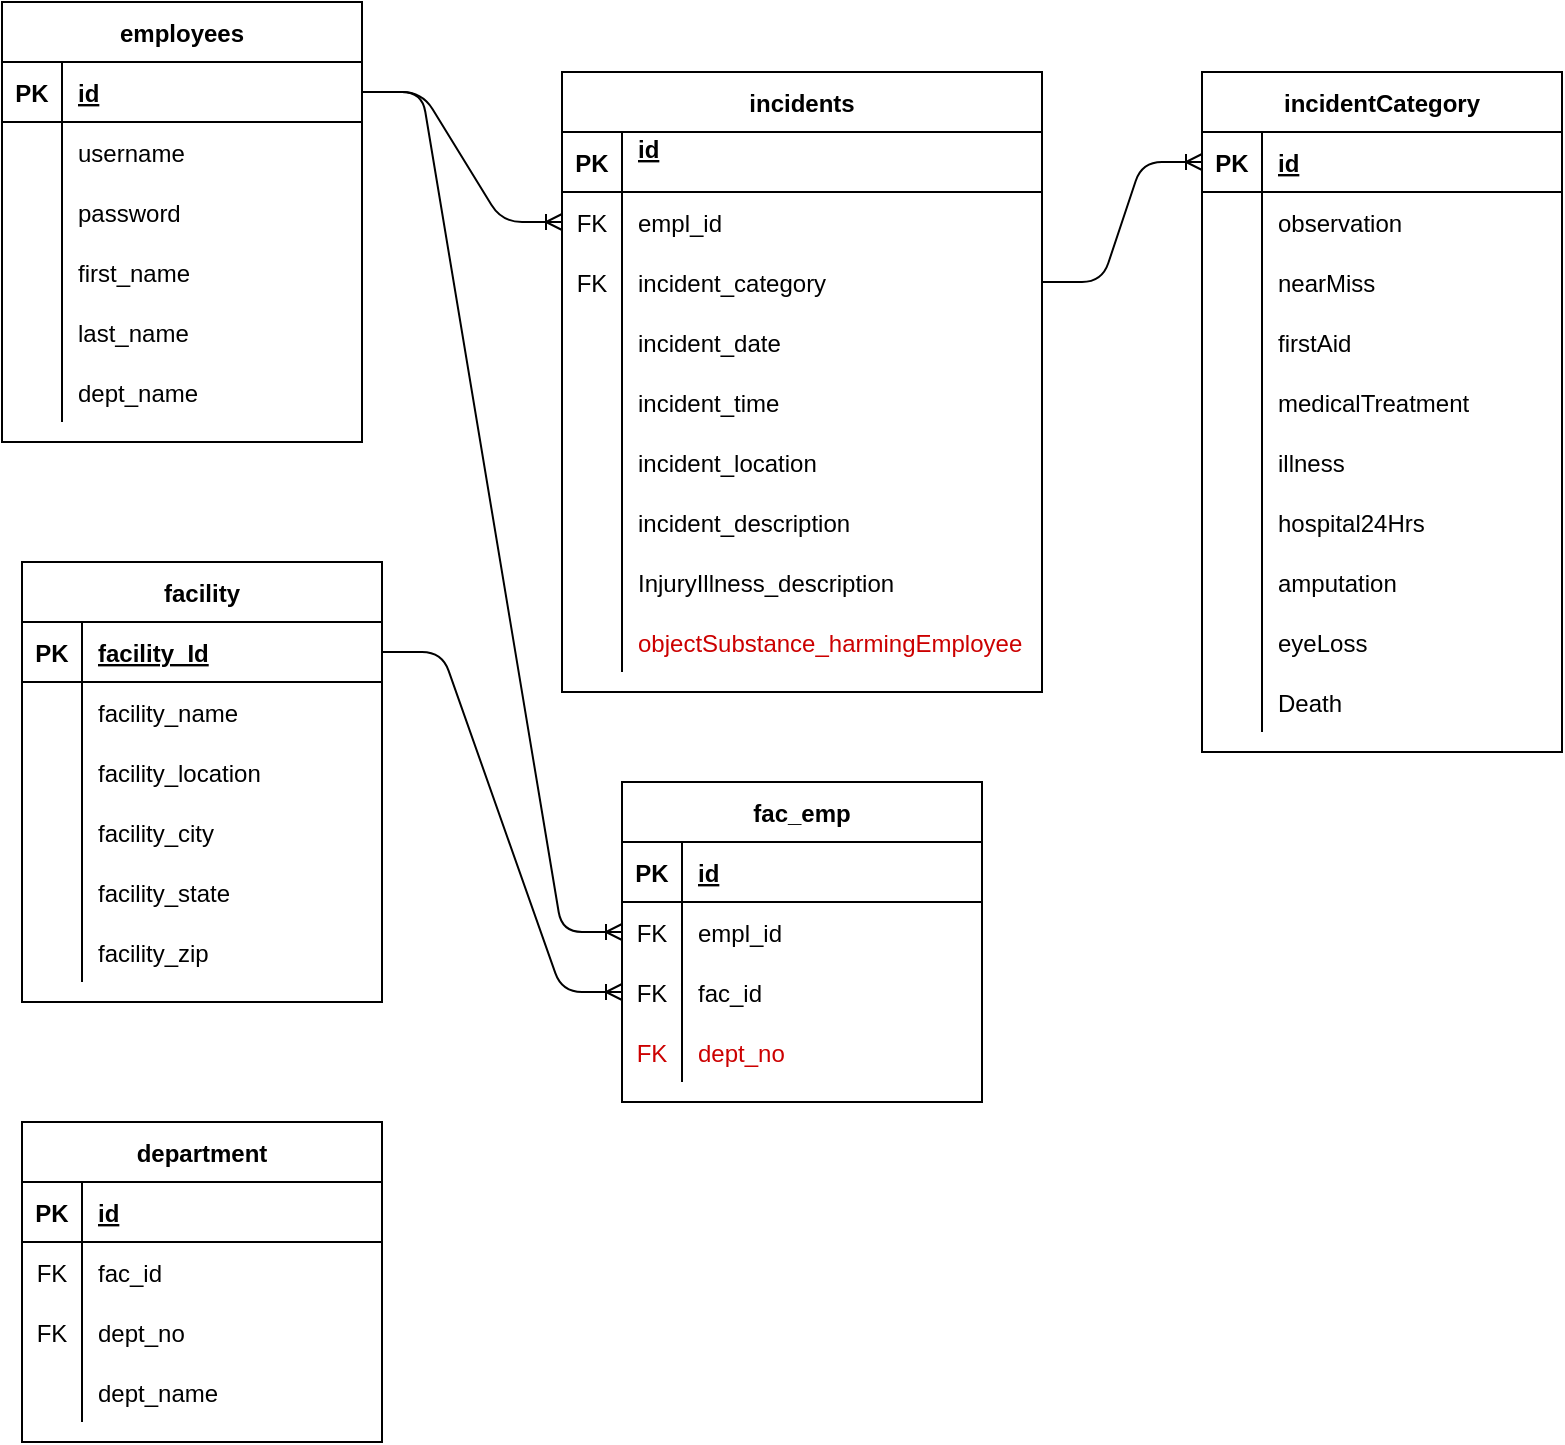 <mxfile version="14.4.3" type="device"><diagram id="bjNipx2dxuCQF6a5RPbQ" name="Page-1"><mxGraphModel dx="1422" dy="822" grid="1" gridSize="10" guides="1" tooltips="1" connect="1" arrows="1" fold="1" page="1" pageScale="1" pageWidth="850" pageHeight="1100" math="0" shadow="0"><root><mxCell id="0"/><mxCell id="1" parent="0"/><mxCell id="69QA5Db__og1rGvX31F--1" value="employees" style="shape=table;startSize=30;container=1;collapsible=1;childLayout=tableLayout;fixedRows=1;rowLines=0;fontStyle=1;align=center;resizeLast=1;" parent="1" vertex="1"><mxGeometry width="180" height="220" as="geometry"/></mxCell><mxCell id="69QA5Db__og1rGvX31F--2" value="" style="shape=partialRectangle;collapsible=0;dropTarget=0;pointerEvents=0;fillColor=none;top=0;left=0;bottom=1;right=0;points=[[0,0.5],[1,0.5]];portConstraint=eastwest;" parent="69QA5Db__og1rGvX31F--1" vertex="1"><mxGeometry y="30" width="180" height="30" as="geometry"/></mxCell><mxCell id="69QA5Db__og1rGvX31F--3" value="PK" style="shape=partialRectangle;connectable=0;fillColor=none;top=0;left=0;bottom=0;right=0;fontStyle=1;overflow=hidden;" parent="69QA5Db__og1rGvX31F--2" vertex="1"><mxGeometry width="30" height="30" as="geometry"/></mxCell><mxCell id="69QA5Db__og1rGvX31F--4" value="id" style="shape=partialRectangle;connectable=0;fillColor=none;top=0;left=0;bottom=0;right=0;align=left;spacingLeft=6;fontStyle=5;overflow=hidden;" parent="69QA5Db__og1rGvX31F--2" vertex="1"><mxGeometry x="30" width="150" height="30" as="geometry"/></mxCell><mxCell id="69QA5Db__og1rGvX31F--83" value="" style="shape=partialRectangle;collapsible=0;dropTarget=0;pointerEvents=0;fillColor=none;top=0;left=0;bottom=0;right=0;points=[[0,0.5],[1,0.5]];portConstraint=eastwest;fontColor=#CC0000;" parent="69QA5Db__og1rGvX31F--1" vertex="1"><mxGeometry y="60" width="180" height="30" as="geometry"/></mxCell><mxCell id="69QA5Db__og1rGvX31F--84" value="" style="shape=partialRectangle;connectable=0;fillColor=none;top=0;left=0;bottom=0;right=0;editable=1;overflow=hidden;" parent="69QA5Db__og1rGvX31F--83" vertex="1"><mxGeometry width="30" height="30" as="geometry"/></mxCell><mxCell id="69QA5Db__og1rGvX31F--85" value="username" style="shape=partialRectangle;connectable=0;fillColor=none;top=0;left=0;bottom=0;right=0;align=left;spacingLeft=6;overflow=hidden;" parent="69QA5Db__og1rGvX31F--83" vertex="1"><mxGeometry x="30" width="150" height="30" as="geometry"/></mxCell><mxCell id="69QA5Db__og1rGvX31F--86" value="" style="shape=partialRectangle;collapsible=0;dropTarget=0;pointerEvents=0;fillColor=none;top=0;left=0;bottom=0;right=0;points=[[0,0.5],[1,0.5]];portConstraint=eastwest;fontColor=#CC0000;" parent="69QA5Db__og1rGvX31F--1" vertex="1"><mxGeometry y="90" width="180" height="30" as="geometry"/></mxCell><mxCell id="69QA5Db__og1rGvX31F--87" value="" style="shape=partialRectangle;connectable=0;fillColor=none;top=0;left=0;bottom=0;right=0;editable=1;overflow=hidden;" parent="69QA5Db__og1rGvX31F--86" vertex="1"><mxGeometry width="30" height="30" as="geometry"/></mxCell><mxCell id="69QA5Db__og1rGvX31F--88" value="password" style="shape=partialRectangle;connectable=0;fillColor=none;top=0;left=0;bottom=0;right=0;align=left;spacingLeft=6;overflow=hidden;" parent="69QA5Db__og1rGvX31F--86" vertex="1"><mxGeometry x="30" width="150" height="30" as="geometry"/></mxCell><mxCell id="69QA5Db__og1rGvX31F--5" value="" style="shape=partialRectangle;collapsible=0;dropTarget=0;pointerEvents=0;fillColor=none;top=0;left=0;bottom=0;right=0;points=[[0,0.5],[1,0.5]];portConstraint=eastwest;" parent="69QA5Db__og1rGvX31F--1" vertex="1"><mxGeometry y="120" width="180" height="30" as="geometry"/></mxCell><mxCell id="69QA5Db__og1rGvX31F--6" value="" style="shape=partialRectangle;connectable=0;fillColor=none;top=0;left=0;bottom=0;right=0;editable=1;overflow=hidden;" parent="69QA5Db__og1rGvX31F--5" vertex="1"><mxGeometry width="30" height="30" as="geometry"/></mxCell><mxCell id="69QA5Db__og1rGvX31F--7" value="first_name" style="shape=partialRectangle;connectable=0;fillColor=none;top=0;left=0;bottom=0;right=0;align=left;spacingLeft=6;overflow=hidden;" parent="69QA5Db__og1rGvX31F--5" vertex="1"><mxGeometry x="30" width="150" height="30" as="geometry"/></mxCell><mxCell id="69QA5Db__og1rGvX31F--8" value="" style="shape=partialRectangle;collapsible=0;dropTarget=0;pointerEvents=0;fillColor=none;top=0;left=0;bottom=0;right=0;points=[[0,0.5],[1,0.5]];portConstraint=eastwest;" parent="69QA5Db__og1rGvX31F--1" vertex="1"><mxGeometry y="150" width="180" height="30" as="geometry"/></mxCell><mxCell id="69QA5Db__og1rGvX31F--9" value="" style="shape=partialRectangle;connectable=0;fillColor=none;top=0;left=0;bottom=0;right=0;editable=1;overflow=hidden;" parent="69QA5Db__og1rGvX31F--8" vertex="1"><mxGeometry width="30" height="30" as="geometry"/></mxCell><mxCell id="69QA5Db__og1rGvX31F--10" value="last_name" style="shape=partialRectangle;connectable=0;fillColor=none;top=0;left=0;bottom=0;right=0;align=left;spacingLeft=6;overflow=hidden;" parent="69QA5Db__og1rGvX31F--8" vertex="1"><mxGeometry x="30" width="150" height="30" as="geometry"/></mxCell><mxCell id="69QA5Db__og1rGvX31F--111" value="" style="shape=partialRectangle;collapsible=0;dropTarget=0;pointerEvents=0;fillColor=none;top=0;left=0;bottom=0;right=0;points=[[0,0.5],[1,0.5]];portConstraint=eastwest;" parent="69QA5Db__og1rGvX31F--1" vertex="1"><mxGeometry y="180" width="180" height="30" as="geometry"/></mxCell><mxCell id="69QA5Db__og1rGvX31F--112" value="" style="shape=partialRectangle;connectable=0;fillColor=none;top=0;left=0;bottom=0;right=0;editable=1;overflow=hidden;" parent="69QA5Db__og1rGvX31F--111" vertex="1"><mxGeometry width="30" height="30" as="geometry"/></mxCell><mxCell id="69QA5Db__og1rGvX31F--113" value="dept_name" style="shape=partialRectangle;connectable=0;fillColor=none;top=0;left=0;bottom=0;right=0;align=left;spacingLeft=6;overflow=hidden;" parent="69QA5Db__og1rGvX31F--111" vertex="1"><mxGeometry x="30" width="150" height="30" as="geometry"/></mxCell><mxCell id="69QA5Db__og1rGvX31F--14" value="incidents" style="shape=table;startSize=30;container=1;collapsible=1;childLayout=tableLayout;fixedRows=1;rowLines=0;fontStyle=1;align=center;resizeLast=1;" parent="1" vertex="1"><mxGeometry x="280" y="35" width="240" height="310" as="geometry"/></mxCell><mxCell id="69QA5Db__og1rGvX31F--15" value="" style="shape=partialRectangle;collapsible=0;dropTarget=0;pointerEvents=0;fillColor=none;top=0;left=0;bottom=1;right=0;points=[[0,0.5],[1,0.5]];portConstraint=eastwest;" parent="69QA5Db__og1rGvX31F--14" vertex="1"><mxGeometry y="30" width="240" height="30" as="geometry"/></mxCell><mxCell id="69QA5Db__og1rGvX31F--16" value="PK" style="shape=partialRectangle;connectable=0;fillColor=none;top=0;left=0;bottom=0;right=0;fontStyle=1;overflow=hidden;" parent="69QA5Db__og1rGvX31F--15" vertex="1"><mxGeometry width="30" height="30" as="geometry"/></mxCell><mxCell id="69QA5Db__og1rGvX31F--17" value="id&#10;" style="shape=partialRectangle;connectable=0;fillColor=none;top=0;left=0;bottom=0;right=0;align=left;spacingLeft=6;fontStyle=5;overflow=hidden;" parent="69QA5Db__og1rGvX31F--15" vertex="1"><mxGeometry x="30" width="210" height="30" as="geometry"/></mxCell><mxCell id="69QA5Db__og1rGvX31F--98" value="" style="shape=partialRectangle;collapsible=0;dropTarget=0;pointerEvents=0;fillColor=none;top=0;left=0;bottom=0;right=0;points=[[0,0.5],[1,0.5]];portConstraint=eastwest;fontColor=#CC0000;" parent="69QA5Db__og1rGvX31F--14" vertex="1"><mxGeometry y="60" width="240" height="30" as="geometry"/></mxCell><mxCell id="69QA5Db__og1rGvX31F--99" value="FK" style="shape=partialRectangle;connectable=0;fillColor=none;top=0;left=0;bottom=0;right=0;editable=1;overflow=hidden;" parent="69QA5Db__og1rGvX31F--98" vertex="1"><mxGeometry width="30" height="30" as="geometry"/></mxCell><mxCell id="69QA5Db__og1rGvX31F--100" value="empl_id" style="shape=partialRectangle;connectable=0;fillColor=none;top=0;left=0;bottom=0;right=0;align=left;spacingLeft=6;overflow=hidden;" parent="69QA5Db__og1rGvX31F--98" vertex="1"><mxGeometry x="30" width="210" height="30" as="geometry"/></mxCell><mxCell id="69QA5Db__og1rGvX31F--43" value="" style="shape=partialRectangle;collapsible=0;dropTarget=0;pointerEvents=0;fillColor=none;top=0;left=0;bottom=0;right=0;points=[[0,0.5],[1,0.5]];portConstraint=eastwest;" parent="69QA5Db__og1rGvX31F--14" vertex="1"><mxGeometry y="90" width="240" height="30" as="geometry"/></mxCell><mxCell id="69QA5Db__og1rGvX31F--44" value="FK" style="shape=partialRectangle;connectable=0;fillColor=none;top=0;left=0;bottom=0;right=0;editable=1;overflow=hidden;" parent="69QA5Db__og1rGvX31F--43" vertex="1"><mxGeometry width="30" height="30" as="geometry"/></mxCell><mxCell id="69QA5Db__og1rGvX31F--45" value="incident_category" style="shape=partialRectangle;connectable=0;fillColor=none;top=0;left=0;bottom=0;right=0;align=left;spacingLeft=6;overflow=hidden;" parent="69QA5Db__og1rGvX31F--43" vertex="1"><mxGeometry x="30" width="210" height="30" as="geometry"/></mxCell><mxCell id="69QA5Db__og1rGvX31F--18" value="" style="shape=partialRectangle;collapsible=0;dropTarget=0;pointerEvents=0;fillColor=none;top=0;left=0;bottom=0;right=0;points=[[0,0.5],[1,0.5]];portConstraint=eastwest;" parent="69QA5Db__og1rGvX31F--14" vertex="1"><mxGeometry y="120" width="240" height="30" as="geometry"/></mxCell><mxCell id="69QA5Db__og1rGvX31F--19" value="" style="shape=partialRectangle;connectable=0;fillColor=none;top=0;left=0;bottom=0;right=0;editable=1;overflow=hidden;" parent="69QA5Db__og1rGvX31F--18" vertex="1"><mxGeometry width="30" height="30" as="geometry"/></mxCell><mxCell id="69QA5Db__og1rGvX31F--20" value="incident_date" style="shape=partialRectangle;connectable=0;fillColor=none;top=0;left=0;bottom=0;right=0;align=left;spacingLeft=6;overflow=hidden;" parent="69QA5Db__og1rGvX31F--18" vertex="1"><mxGeometry x="30" width="210" height="30" as="geometry"/></mxCell><mxCell id="69QA5Db__og1rGvX31F--21" value="" style="shape=partialRectangle;collapsible=0;dropTarget=0;pointerEvents=0;fillColor=none;top=0;left=0;bottom=0;right=0;points=[[0,0.5],[1,0.5]];portConstraint=eastwest;" parent="69QA5Db__og1rGvX31F--14" vertex="1"><mxGeometry y="150" width="240" height="30" as="geometry"/></mxCell><mxCell id="69QA5Db__og1rGvX31F--22" value="" style="shape=partialRectangle;connectable=0;fillColor=none;top=0;left=0;bottom=0;right=0;editable=1;overflow=hidden;" parent="69QA5Db__og1rGvX31F--21" vertex="1"><mxGeometry width="30" height="30" as="geometry"/></mxCell><mxCell id="69QA5Db__og1rGvX31F--23" value="incident_time" style="shape=partialRectangle;connectable=0;fillColor=none;top=0;left=0;bottom=0;right=0;align=left;spacingLeft=6;overflow=hidden;" parent="69QA5Db__og1rGvX31F--21" vertex="1"><mxGeometry x="30" width="210" height="30" as="geometry"/></mxCell><mxCell id="69QA5Db__og1rGvX31F--24" value="" style="shape=partialRectangle;collapsible=0;dropTarget=0;pointerEvents=0;fillColor=none;top=0;left=0;bottom=0;right=0;points=[[0,0.5],[1,0.5]];portConstraint=eastwest;" parent="69QA5Db__og1rGvX31F--14" vertex="1"><mxGeometry y="180" width="240" height="30" as="geometry"/></mxCell><mxCell id="69QA5Db__og1rGvX31F--25" value="" style="shape=partialRectangle;connectable=0;fillColor=none;top=0;left=0;bottom=0;right=0;editable=1;overflow=hidden;" parent="69QA5Db__og1rGvX31F--24" vertex="1"><mxGeometry width="30" height="30" as="geometry"/></mxCell><mxCell id="69QA5Db__og1rGvX31F--26" value="incident_location" style="shape=partialRectangle;connectable=0;fillColor=none;top=0;left=0;bottom=0;right=0;align=left;spacingLeft=6;overflow=hidden;" parent="69QA5Db__og1rGvX31F--24" vertex="1"><mxGeometry x="30" width="210" height="30" as="geometry"/></mxCell><mxCell id="69QA5Db__og1rGvX31F--89" value="" style="shape=partialRectangle;collapsible=0;dropTarget=0;pointerEvents=0;fillColor=none;top=0;left=0;bottom=0;right=0;points=[[0,0.5],[1,0.5]];portConstraint=eastwest;fontColor=#CC0000;" parent="69QA5Db__og1rGvX31F--14" vertex="1"><mxGeometry y="210" width="240" height="30" as="geometry"/></mxCell><mxCell id="69QA5Db__og1rGvX31F--90" value="" style="shape=partialRectangle;connectable=0;fillColor=none;top=0;left=0;bottom=0;right=0;editable=1;overflow=hidden;" parent="69QA5Db__og1rGvX31F--89" vertex="1"><mxGeometry width="30" height="30" as="geometry"/></mxCell><mxCell id="69QA5Db__og1rGvX31F--91" value="incident_description" style="shape=partialRectangle;connectable=0;fillColor=none;top=0;left=0;bottom=0;right=0;align=left;spacingLeft=6;overflow=hidden;" parent="69QA5Db__og1rGvX31F--89" vertex="1"><mxGeometry x="30" width="210" height="30" as="geometry"/></mxCell><mxCell id="69QA5Db__og1rGvX31F--92" value="" style="shape=partialRectangle;collapsible=0;dropTarget=0;pointerEvents=0;fillColor=none;top=0;left=0;bottom=0;right=0;points=[[0,0.5],[1,0.5]];portConstraint=eastwest;fontColor=#CC0000;" parent="69QA5Db__og1rGvX31F--14" vertex="1"><mxGeometry y="240" width="240" height="30" as="geometry"/></mxCell><mxCell id="69QA5Db__og1rGvX31F--93" value="" style="shape=partialRectangle;connectable=0;fillColor=none;top=0;left=0;bottom=0;right=0;editable=1;overflow=hidden;" parent="69QA5Db__og1rGvX31F--92" vertex="1"><mxGeometry width="30" height="30" as="geometry"/></mxCell><mxCell id="69QA5Db__og1rGvX31F--94" value="InjuryIllness_description" style="shape=partialRectangle;connectable=0;fillColor=none;top=0;left=0;bottom=0;right=0;align=left;spacingLeft=6;overflow=hidden;" parent="69QA5Db__og1rGvX31F--92" vertex="1"><mxGeometry x="30" width="210" height="30" as="geometry"/></mxCell><mxCell id="69QA5Db__og1rGvX31F--95" value="" style="shape=partialRectangle;collapsible=0;dropTarget=0;pointerEvents=0;fillColor=none;top=0;left=0;bottom=0;right=0;points=[[0,0.5],[1,0.5]];portConstraint=eastwest;fontColor=#CC0000;" parent="69QA5Db__og1rGvX31F--14" vertex="1"><mxGeometry y="270" width="240" height="30" as="geometry"/></mxCell><mxCell id="69QA5Db__og1rGvX31F--96" value="" style="shape=partialRectangle;connectable=0;fillColor=none;top=0;left=0;bottom=0;right=0;editable=1;overflow=hidden;" parent="69QA5Db__og1rGvX31F--95" vertex="1"><mxGeometry width="30" height="30" as="geometry"/></mxCell><mxCell id="69QA5Db__og1rGvX31F--97" value="objectSubstance_harmingEmployee" style="shape=partialRectangle;connectable=0;fillColor=none;top=0;left=0;bottom=0;right=0;align=left;spacingLeft=6;overflow=hidden;fontColor=#CC0000;" parent="69QA5Db__og1rGvX31F--95" vertex="1"><mxGeometry x="30" width="210" height="30" as="geometry"/></mxCell><mxCell id="69QA5Db__og1rGvX31F--27" value="facility" style="shape=table;startSize=30;container=1;collapsible=1;childLayout=tableLayout;fixedRows=1;rowLines=0;fontStyle=1;align=center;resizeLast=1;" parent="1" vertex="1"><mxGeometry x="10" y="280" width="180" height="220" as="geometry"/></mxCell><mxCell id="69QA5Db__og1rGvX31F--28" value="" style="shape=partialRectangle;collapsible=0;dropTarget=0;pointerEvents=0;fillColor=none;top=0;left=0;bottom=1;right=0;points=[[0,0.5],[1,0.5]];portConstraint=eastwest;" parent="69QA5Db__og1rGvX31F--27" vertex="1"><mxGeometry y="30" width="180" height="30" as="geometry"/></mxCell><mxCell id="69QA5Db__og1rGvX31F--29" value="PK" style="shape=partialRectangle;connectable=0;fillColor=none;top=0;left=0;bottom=0;right=0;fontStyle=1;overflow=hidden;" parent="69QA5Db__og1rGvX31F--28" vertex="1"><mxGeometry width="30" height="30" as="geometry"/></mxCell><mxCell id="69QA5Db__og1rGvX31F--30" value="facility_Id" style="shape=partialRectangle;connectable=0;fillColor=none;top=0;left=0;bottom=0;right=0;align=left;spacingLeft=6;fontStyle=5;overflow=hidden;" parent="69QA5Db__og1rGvX31F--28" vertex="1"><mxGeometry x="30" width="150" height="30" as="geometry"/></mxCell><mxCell id="69QA5Db__og1rGvX31F--31" value="" style="shape=partialRectangle;collapsible=0;dropTarget=0;pointerEvents=0;fillColor=none;top=0;left=0;bottom=0;right=0;points=[[0,0.5],[1,0.5]];portConstraint=eastwest;" parent="69QA5Db__og1rGvX31F--27" vertex="1"><mxGeometry y="60" width="180" height="30" as="geometry"/></mxCell><mxCell id="69QA5Db__og1rGvX31F--32" value="" style="shape=partialRectangle;connectable=0;fillColor=none;top=0;left=0;bottom=0;right=0;editable=1;overflow=hidden;" parent="69QA5Db__og1rGvX31F--31" vertex="1"><mxGeometry width="30" height="30" as="geometry"/></mxCell><mxCell id="69QA5Db__og1rGvX31F--33" value="facility_name" style="shape=partialRectangle;connectable=0;fillColor=none;top=0;left=0;bottom=0;right=0;align=left;spacingLeft=6;overflow=hidden;" parent="69QA5Db__og1rGvX31F--31" vertex="1"><mxGeometry x="30" width="150" height="30" as="geometry"/></mxCell><mxCell id="69QA5Db__og1rGvX31F--34" value="" style="shape=partialRectangle;collapsible=0;dropTarget=0;pointerEvents=0;fillColor=none;top=0;left=0;bottom=0;right=0;points=[[0,0.5],[1,0.5]];portConstraint=eastwest;" parent="69QA5Db__og1rGvX31F--27" vertex="1"><mxGeometry y="90" width="180" height="30" as="geometry"/></mxCell><mxCell id="69QA5Db__og1rGvX31F--35" value="" style="shape=partialRectangle;connectable=0;fillColor=none;top=0;left=0;bottom=0;right=0;editable=1;overflow=hidden;" parent="69QA5Db__og1rGvX31F--34" vertex="1"><mxGeometry width="30" height="30" as="geometry"/></mxCell><mxCell id="69QA5Db__og1rGvX31F--36" value="facility_location" style="shape=partialRectangle;connectable=0;fillColor=none;top=0;left=0;bottom=0;right=0;align=left;spacingLeft=6;overflow=hidden;" parent="69QA5Db__og1rGvX31F--34" vertex="1"><mxGeometry x="30" width="150" height="30" as="geometry"/></mxCell><mxCell id="69QA5Db__og1rGvX31F--37" value="" style="shape=partialRectangle;collapsible=0;dropTarget=0;pointerEvents=0;fillColor=none;top=0;left=0;bottom=0;right=0;points=[[0,0.5],[1,0.5]];portConstraint=eastwest;" parent="69QA5Db__og1rGvX31F--27" vertex="1"><mxGeometry y="120" width="180" height="30" as="geometry"/></mxCell><mxCell id="69QA5Db__og1rGvX31F--38" value="" style="shape=partialRectangle;connectable=0;fillColor=none;top=0;left=0;bottom=0;right=0;editable=1;overflow=hidden;" parent="69QA5Db__og1rGvX31F--37" vertex="1"><mxGeometry width="30" height="30" as="geometry"/></mxCell><mxCell id="69QA5Db__og1rGvX31F--39" value="facility_city" style="shape=partialRectangle;connectable=0;fillColor=none;top=0;left=0;bottom=0;right=0;align=left;spacingLeft=6;overflow=hidden;" parent="69QA5Db__og1rGvX31F--37" vertex="1"><mxGeometry x="30" width="150" height="30" as="geometry"/></mxCell><mxCell id="69QA5Db__og1rGvX31F--77" value="" style="shape=partialRectangle;collapsible=0;dropTarget=0;pointerEvents=0;fillColor=none;top=0;left=0;bottom=0;right=0;points=[[0,0.5],[1,0.5]];portConstraint=eastwest;fontColor=#CC0000;" parent="69QA5Db__og1rGvX31F--27" vertex="1"><mxGeometry y="150" width="180" height="30" as="geometry"/></mxCell><mxCell id="69QA5Db__og1rGvX31F--78" value="" style="shape=partialRectangle;connectable=0;fillColor=none;top=0;left=0;bottom=0;right=0;editable=1;overflow=hidden;" parent="69QA5Db__og1rGvX31F--77" vertex="1"><mxGeometry width="30" height="30" as="geometry"/></mxCell><mxCell id="69QA5Db__og1rGvX31F--79" value="facility_state" style="shape=partialRectangle;connectable=0;fillColor=none;top=0;left=0;bottom=0;right=0;align=left;spacingLeft=6;overflow=hidden;" parent="69QA5Db__og1rGvX31F--77" vertex="1"><mxGeometry x="30" width="150" height="30" as="geometry"/></mxCell><mxCell id="69QA5Db__og1rGvX31F--80" value="" style="shape=partialRectangle;collapsible=0;dropTarget=0;pointerEvents=0;fillColor=none;top=0;left=0;bottom=0;right=0;points=[[0,0.5],[1,0.5]];portConstraint=eastwest;fontColor=#CC0000;" parent="69QA5Db__og1rGvX31F--27" vertex="1"><mxGeometry y="180" width="180" height="30" as="geometry"/></mxCell><mxCell id="69QA5Db__og1rGvX31F--81" value="" style="shape=partialRectangle;connectable=0;fillColor=none;top=0;left=0;bottom=0;right=0;editable=1;overflow=hidden;" parent="69QA5Db__og1rGvX31F--80" vertex="1"><mxGeometry width="30" height="30" as="geometry"/></mxCell><mxCell id="69QA5Db__og1rGvX31F--82" value="facility_zip" style="shape=partialRectangle;connectable=0;fillColor=none;top=0;left=0;bottom=0;right=0;align=left;spacingLeft=6;overflow=hidden;" parent="69QA5Db__og1rGvX31F--80" vertex="1"><mxGeometry x="30" width="150" height="30" as="geometry"/></mxCell><mxCell id="69QA5Db__og1rGvX31F--46" value="incidentCategory" style="shape=table;startSize=30;container=1;collapsible=1;childLayout=tableLayout;fixedRows=1;rowLines=0;fontStyle=1;align=center;resizeLast=1;" parent="1" vertex="1"><mxGeometry x="600" y="35" width="180" height="340" as="geometry"/></mxCell><mxCell id="69QA5Db__og1rGvX31F--47" value="" style="shape=partialRectangle;collapsible=0;dropTarget=0;pointerEvents=0;fillColor=none;top=0;left=0;bottom=1;right=0;points=[[0,0.5],[1,0.5]];portConstraint=eastwest;" parent="69QA5Db__og1rGvX31F--46" vertex="1"><mxGeometry y="30" width="180" height="30" as="geometry"/></mxCell><mxCell id="69QA5Db__og1rGvX31F--48" value="PK" style="shape=partialRectangle;connectable=0;fillColor=none;top=0;left=0;bottom=0;right=0;fontStyle=1;overflow=hidden;" parent="69QA5Db__og1rGvX31F--47" vertex="1"><mxGeometry width="30" height="30" as="geometry"/></mxCell><mxCell id="69QA5Db__og1rGvX31F--49" value="id" style="shape=partialRectangle;connectable=0;fillColor=none;top=0;left=0;bottom=0;right=0;align=left;spacingLeft=6;fontStyle=5;overflow=hidden;" parent="69QA5Db__og1rGvX31F--47" vertex="1"><mxGeometry x="30" width="150" height="30" as="geometry"/></mxCell><mxCell id="69QA5Db__og1rGvX31F--50" value="" style="shape=partialRectangle;collapsible=0;dropTarget=0;pointerEvents=0;fillColor=none;top=0;left=0;bottom=0;right=0;points=[[0,0.5],[1,0.5]];portConstraint=eastwest;" parent="69QA5Db__og1rGvX31F--46" vertex="1"><mxGeometry y="60" width="180" height="30" as="geometry"/></mxCell><mxCell id="69QA5Db__og1rGvX31F--51" value="" style="shape=partialRectangle;connectable=0;fillColor=none;top=0;left=0;bottom=0;right=0;editable=1;overflow=hidden;" parent="69QA5Db__og1rGvX31F--50" vertex="1"><mxGeometry width="30" height="30" as="geometry"/></mxCell><mxCell id="69QA5Db__og1rGvX31F--52" value="observation" style="shape=partialRectangle;connectable=0;fillColor=none;top=0;left=0;bottom=0;right=0;align=left;spacingLeft=6;overflow=hidden;" parent="69QA5Db__og1rGvX31F--50" vertex="1"><mxGeometry x="30" width="150" height="30" as="geometry"/></mxCell><mxCell id="69QA5Db__og1rGvX31F--53" value="" style="shape=partialRectangle;collapsible=0;dropTarget=0;pointerEvents=0;fillColor=none;top=0;left=0;bottom=0;right=0;points=[[0,0.5],[1,0.5]];portConstraint=eastwest;" parent="69QA5Db__og1rGvX31F--46" vertex="1"><mxGeometry y="90" width="180" height="30" as="geometry"/></mxCell><mxCell id="69QA5Db__og1rGvX31F--54" value="" style="shape=partialRectangle;connectable=0;fillColor=none;top=0;left=0;bottom=0;right=0;editable=1;overflow=hidden;" parent="69QA5Db__og1rGvX31F--53" vertex="1"><mxGeometry width="30" height="30" as="geometry"/></mxCell><mxCell id="69QA5Db__og1rGvX31F--55" value="nearMiss" style="shape=partialRectangle;connectable=0;fillColor=none;top=0;left=0;bottom=0;right=0;align=left;spacingLeft=6;overflow=hidden;" parent="69QA5Db__og1rGvX31F--53" vertex="1"><mxGeometry x="30" width="150" height="30" as="geometry"/></mxCell><mxCell id="69QA5Db__og1rGvX31F--56" value="" style="shape=partialRectangle;collapsible=0;dropTarget=0;pointerEvents=0;fillColor=none;top=0;left=0;bottom=0;right=0;points=[[0,0.5],[1,0.5]];portConstraint=eastwest;" parent="69QA5Db__og1rGvX31F--46" vertex="1"><mxGeometry y="120" width="180" height="30" as="geometry"/></mxCell><mxCell id="69QA5Db__og1rGvX31F--57" value="" style="shape=partialRectangle;connectable=0;fillColor=none;top=0;left=0;bottom=0;right=0;editable=1;overflow=hidden;" parent="69QA5Db__og1rGvX31F--56" vertex="1"><mxGeometry width="30" height="30" as="geometry"/></mxCell><mxCell id="69QA5Db__og1rGvX31F--58" value="firstAid" style="shape=partialRectangle;connectable=0;fillColor=none;top=0;left=0;bottom=0;right=0;align=left;spacingLeft=6;overflow=hidden;" parent="69QA5Db__og1rGvX31F--56" vertex="1"><mxGeometry x="30" width="150" height="30" as="geometry"/></mxCell><mxCell id="69QA5Db__og1rGvX31F--59" value="" style="shape=partialRectangle;collapsible=0;dropTarget=0;pointerEvents=0;fillColor=none;top=0;left=0;bottom=0;right=0;points=[[0,0.5],[1,0.5]];portConstraint=eastwest;" parent="69QA5Db__og1rGvX31F--46" vertex="1"><mxGeometry y="150" width="180" height="30" as="geometry"/></mxCell><mxCell id="69QA5Db__og1rGvX31F--60" value="" style="shape=partialRectangle;connectable=0;fillColor=none;top=0;left=0;bottom=0;right=0;editable=1;overflow=hidden;" parent="69QA5Db__og1rGvX31F--59" vertex="1"><mxGeometry width="30" height="30" as="geometry"/></mxCell><mxCell id="69QA5Db__og1rGvX31F--61" value="medicalTreatment" style="shape=partialRectangle;connectable=0;fillColor=none;top=0;left=0;bottom=0;right=0;align=left;spacingLeft=6;overflow=hidden;" parent="69QA5Db__og1rGvX31F--59" vertex="1"><mxGeometry x="30" width="150" height="30" as="geometry"/></mxCell><mxCell id="69QA5Db__og1rGvX31F--62" value="" style="shape=partialRectangle;collapsible=0;dropTarget=0;pointerEvents=0;fillColor=none;top=0;left=0;bottom=0;right=0;points=[[0,0.5],[1,0.5]];portConstraint=eastwest;" parent="69QA5Db__og1rGvX31F--46" vertex="1"><mxGeometry y="180" width="180" height="30" as="geometry"/></mxCell><mxCell id="69QA5Db__og1rGvX31F--63" value="" style="shape=partialRectangle;connectable=0;fillColor=none;top=0;left=0;bottom=0;right=0;editable=1;overflow=hidden;" parent="69QA5Db__og1rGvX31F--62" vertex="1"><mxGeometry width="30" height="30" as="geometry"/></mxCell><mxCell id="69QA5Db__og1rGvX31F--64" value="illness" style="shape=partialRectangle;connectable=0;fillColor=none;top=0;left=0;bottom=0;right=0;align=left;spacingLeft=6;overflow=hidden;" parent="69QA5Db__og1rGvX31F--62" vertex="1"><mxGeometry x="30" width="150" height="30" as="geometry"/></mxCell><mxCell id="69QA5Db__og1rGvX31F--74" value="" style="shape=partialRectangle;collapsible=0;dropTarget=0;pointerEvents=0;fillColor=none;top=0;left=0;bottom=0;right=0;points=[[0,0.5],[1,0.5]];portConstraint=eastwest;" parent="69QA5Db__og1rGvX31F--46" vertex="1"><mxGeometry y="210" width="180" height="30" as="geometry"/></mxCell><mxCell id="69QA5Db__og1rGvX31F--75" value="" style="shape=partialRectangle;connectable=0;fillColor=none;top=0;left=0;bottom=0;right=0;editable=1;overflow=hidden;" parent="69QA5Db__og1rGvX31F--74" vertex="1"><mxGeometry width="30" height="30" as="geometry"/></mxCell><mxCell id="69QA5Db__og1rGvX31F--76" value="hospital24Hrs" style="shape=partialRectangle;connectable=0;fillColor=none;top=0;left=0;bottom=0;right=0;align=left;spacingLeft=6;overflow=hidden;" parent="69QA5Db__og1rGvX31F--74" vertex="1"><mxGeometry x="30" width="150" height="30" as="geometry"/></mxCell><mxCell id="69QA5Db__og1rGvX31F--68" value="" style="shape=partialRectangle;collapsible=0;dropTarget=0;pointerEvents=0;fillColor=none;top=0;left=0;bottom=0;right=0;points=[[0,0.5],[1,0.5]];portConstraint=eastwest;" parent="69QA5Db__og1rGvX31F--46" vertex="1"><mxGeometry y="240" width="180" height="30" as="geometry"/></mxCell><mxCell id="69QA5Db__og1rGvX31F--69" value="" style="shape=partialRectangle;connectable=0;fillColor=none;top=0;left=0;bottom=0;right=0;editable=1;overflow=hidden;" parent="69QA5Db__og1rGvX31F--68" vertex="1"><mxGeometry width="30" height="30" as="geometry"/></mxCell><mxCell id="69QA5Db__og1rGvX31F--70" value="amputation" style="shape=partialRectangle;connectable=0;fillColor=none;top=0;left=0;bottom=0;right=0;align=left;spacingLeft=6;overflow=hidden;" parent="69QA5Db__og1rGvX31F--68" vertex="1"><mxGeometry x="30" width="150" height="30" as="geometry"/></mxCell><mxCell id="69QA5Db__og1rGvX31F--71" value="" style="shape=partialRectangle;collapsible=0;dropTarget=0;pointerEvents=0;fillColor=none;top=0;left=0;bottom=0;right=0;points=[[0,0.5],[1,0.5]];portConstraint=eastwest;" parent="69QA5Db__og1rGvX31F--46" vertex="1"><mxGeometry y="270" width="180" height="30" as="geometry"/></mxCell><mxCell id="69QA5Db__og1rGvX31F--72" value="" style="shape=partialRectangle;connectable=0;fillColor=none;top=0;left=0;bottom=0;right=0;editable=1;overflow=hidden;" parent="69QA5Db__og1rGvX31F--71" vertex="1"><mxGeometry width="30" height="30" as="geometry"/></mxCell><mxCell id="69QA5Db__og1rGvX31F--73" value="eyeLoss" style="shape=partialRectangle;connectable=0;fillColor=none;top=0;left=0;bottom=0;right=0;align=left;spacingLeft=6;overflow=hidden;" parent="69QA5Db__og1rGvX31F--71" vertex="1"><mxGeometry x="30" width="150" height="30" as="geometry"/></mxCell><mxCell id="69QA5Db__og1rGvX31F--65" value="" style="shape=partialRectangle;collapsible=0;dropTarget=0;pointerEvents=0;fillColor=none;top=0;left=0;bottom=0;right=0;points=[[0,0.5],[1,0.5]];portConstraint=eastwest;" parent="69QA5Db__og1rGvX31F--46" vertex="1"><mxGeometry y="300" width="180" height="30" as="geometry"/></mxCell><mxCell id="69QA5Db__og1rGvX31F--66" value="" style="shape=partialRectangle;connectable=0;fillColor=none;top=0;left=0;bottom=0;right=0;editable=1;overflow=hidden;" parent="69QA5Db__og1rGvX31F--65" vertex="1"><mxGeometry width="30" height="30" as="geometry"/></mxCell><mxCell id="69QA5Db__og1rGvX31F--67" value="Death" style="shape=partialRectangle;connectable=0;fillColor=none;top=0;left=0;bottom=0;right=0;align=left;spacingLeft=6;overflow=hidden;" parent="69QA5Db__og1rGvX31F--65" vertex="1"><mxGeometry x="30" width="150" height="30" as="geometry"/></mxCell><mxCell id="69QA5Db__og1rGvX31F--101" value="department" style="shape=table;startSize=30;container=1;collapsible=1;childLayout=tableLayout;fixedRows=1;rowLines=0;fontStyle=1;align=center;resizeLast=1;" parent="1" vertex="1"><mxGeometry x="10" y="560" width="180" height="160" as="geometry"/></mxCell><mxCell id="69QA5Db__og1rGvX31F--102" value="" style="shape=partialRectangle;collapsible=0;dropTarget=0;pointerEvents=0;fillColor=none;top=0;left=0;bottom=1;right=0;points=[[0,0.5],[1,0.5]];portConstraint=eastwest;" parent="69QA5Db__og1rGvX31F--101" vertex="1"><mxGeometry y="30" width="180" height="30" as="geometry"/></mxCell><mxCell id="69QA5Db__og1rGvX31F--103" value="PK" style="shape=partialRectangle;connectable=0;fillColor=none;top=0;left=0;bottom=0;right=0;fontStyle=1;overflow=hidden;" parent="69QA5Db__og1rGvX31F--102" vertex="1"><mxGeometry width="30" height="30" as="geometry"/></mxCell><mxCell id="69QA5Db__og1rGvX31F--104" value="id" style="shape=partialRectangle;connectable=0;fillColor=none;top=0;left=0;bottom=0;right=0;align=left;spacingLeft=6;fontStyle=5;overflow=hidden;" parent="69QA5Db__og1rGvX31F--102" vertex="1"><mxGeometry x="30" width="150" height="30" as="geometry"/></mxCell><mxCell id="69QA5Db__og1rGvX31F--125" value="" style="shape=partialRectangle;collapsible=0;dropTarget=0;pointerEvents=0;fillColor=none;top=0;left=0;bottom=0;right=0;points=[[0,0.5],[1,0.5]];portConstraint=eastwest;fontColor=#000000;" parent="69QA5Db__og1rGvX31F--101" vertex="1"><mxGeometry y="60" width="180" height="30" as="geometry"/></mxCell><mxCell id="69QA5Db__og1rGvX31F--126" value="FK" style="shape=partialRectangle;connectable=0;fillColor=none;top=0;left=0;bottom=0;right=0;editable=1;overflow=hidden;" parent="69QA5Db__og1rGvX31F--125" vertex="1"><mxGeometry width="30" height="30" as="geometry"/></mxCell><mxCell id="69QA5Db__og1rGvX31F--127" value="fac_id" style="shape=partialRectangle;connectable=0;fillColor=none;top=0;left=0;bottom=0;right=0;align=left;spacingLeft=6;overflow=hidden;" parent="69QA5Db__og1rGvX31F--125" vertex="1"><mxGeometry x="30" width="150" height="30" as="geometry"/></mxCell><mxCell id="69QA5Db__og1rGvX31F--108" value="" style="shape=partialRectangle;collapsible=0;dropTarget=0;pointerEvents=0;fillColor=none;top=0;left=0;bottom=0;right=0;points=[[0,0.5],[1,0.5]];portConstraint=eastwest;" parent="69QA5Db__og1rGvX31F--101" vertex="1"><mxGeometry y="90" width="180" height="30" as="geometry"/></mxCell><mxCell id="69QA5Db__og1rGvX31F--109" value="FK" style="shape=partialRectangle;connectable=0;fillColor=none;top=0;left=0;bottom=0;right=0;editable=1;overflow=hidden;" parent="69QA5Db__og1rGvX31F--108" vertex="1"><mxGeometry width="30" height="30" as="geometry"/></mxCell><mxCell id="69QA5Db__og1rGvX31F--110" value="dept_no" style="shape=partialRectangle;connectable=0;fillColor=none;top=0;left=0;bottom=0;right=0;align=left;spacingLeft=6;overflow=hidden;" parent="69QA5Db__og1rGvX31F--108" vertex="1"><mxGeometry x="30" width="150" height="30" as="geometry"/></mxCell><mxCell id="9no8ml0pdXfARbfKK7Wl-12" value="" style="shape=partialRectangle;collapsible=0;dropTarget=0;pointerEvents=0;fillColor=none;top=0;left=0;bottom=0;right=0;points=[[0,0.5],[1,0.5]];portConstraint=eastwest;fontColor=#0000CC;" vertex="1" parent="69QA5Db__og1rGvX31F--101"><mxGeometry y="120" width="180" height="30" as="geometry"/></mxCell><mxCell id="9no8ml0pdXfARbfKK7Wl-13" value="" style="shape=partialRectangle;connectable=0;fillColor=none;top=0;left=0;bottom=0;right=0;editable=1;overflow=hidden;" vertex="1" parent="9no8ml0pdXfARbfKK7Wl-12"><mxGeometry width="30" height="30" as="geometry"/></mxCell><mxCell id="9no8ml0pdXfARbfKK7Wl-14" value="dept_name" style="shape=partialRectangle;connectable=0;fillColor=none;top=0;left=0;bottom=0;right=0;align=left;spacingLeft=6;overflow=hidden;" vertex="1" parent="9no8ml0pdXfARbfKK7Wl-12"><mxGeometry x="30" width="150" height="30" as="geometry"/></mxCell><mxCell id="69QA5Db__og1rGvX31F--128" value="fac_emp" style="shape=table;startSize=30;container=1;collapsible=1;childLayout=tableLayout;fixedRows=1;rowLines=0;fontStyle=1;align=center;resizeLast=1;fontColor=#000000;" parent="1" vertex="1"><mxGeometry x="310" y="390" width="180" height="160" as="geometry"/></mxCell><mxCell id="69QA5Db__og1rGvX31F--129" value="" style="shape=partialRectangle;collapsible=0;dropTarget=0;pointerEvents=0;fillColor=none;top=0;left=0;bottom=1;right=0;points=[[0,0.5],[1,0.5]];portConstraint=eastwest;" parent="69QA5Db__og1rGvX31F--128" vertex="1"><mxGeometry y="30" width="180" height="30" as="geometry"/></mxCell><mxCell id="69QA5Db__og1rGvX31F--130" value="PK" style="shape=partialRectangle;connectable=0;fillColor=none;top=0;left=0;bottom=0;right=0;fontStyle=1;overflow=hidden;" parent="69QA5Db__og1rGvX31F--129" vertex="1"><mxGeometry width="30" height="30" as="geometry"/></mxCell><mxCell id="69QA5Db__og1rGvX31F--131" value="id" style="shape=partialRectangle;connectable=0;fillColor=none;top=0;left=0;bottom=0;right=0;align=left;spacingLeft=6;fontStyle=5;overflow=hidden;" parent="69QA5Db__og1rGvX31F--129" vertex="1"><mxGeometry x="30" width="150" height="30" as="geometry"/></mxCell><mxCell id="69QA5Db__og1rGvX31F--132" value="" style="shape=partialRectangle;collapsible=0;dropTarget=0;pointerEvents=0;fillColor=none;top=0;left=0;bottom=0;right=0;points=[[0,0.5],[1,0.5]];portConstraint=eastwest;" parent="69QA5Db__og1rGvX31F--128" vertex="1"><mxGeometry y="60" width="180" height="30" as="geometry"/></mxCell><mxCell id="69QA5Db__og1rGvX31F--133" value="FK" style="shape=partialRectangle;connectable=0;fillColor=none;top=0;left=0;bottom=0;right=0;editable=1;overflow=hidden;" parent="69QA5Db__og1rGvX31F--132" vertex="1"><mxGeometry width="30" height="30" as="geometry"/></mxCell><mxCell id="69QA5Db__og1rGvX31F--134" value="empl_id" style="shape=partialRectangle;connectable=0;fillColor=none;top=0;left=0;bottom=0;right=0;align=left;spacingLeft=6;overflow=hidden;" parent="69QA5Db__og1rGvX31F--132" vertex="1"><mxGeometry x="30" width="150" height="30" as="geometry"/></mxCell><mxCell id="69QA5Db__og1rGvX31F--135" value="" style="shape=partialRectangle;collapsible=0;dropTarget=0;pointerEvents=0;fillColor=none;top=0;left=0;bottom=0;right=0;points=[[0,0.5],[1,0.5]];portConstraint=eastwest;" parent="69QA5Db__og1rGvX31F--128" vertex="1"><mxGeometry y="90" width="180" height="30" as="geometry"/></mxCell><mxCell id="69QA5Db__og1rGvX31F--136" value="FK" style="shape=partialRectangle;connectable=0;fillColor=none;top=0;left=0;bottom=0;right=0;editable=1;overflow=hidden;" parent="69QA5Db__og1rGvX31F--135" vertex="1"><mxGeometry width="30" height="30" as="geometry"/></mxCell><mxCell id="69QA5Db__og1rGvX31F--137" value="fac_id" style="shape=partialRectangle;connectable=0;fillColor=none;top=0;left=0;bottom=0;right=0;align=left;spacingLeft=6;overflow=hidden;" parent="69QA5Db__og1rGvX31F--135" vertex="1"><mxGeometry x="30" width="150" height="30" as="geometry"/></mxCell><mxCell id="69QA5Db__og1rGvX31F--138" value="" style="shape=partialRectangle;collapsible=0;dropTarget=0;pointerEvents=0;fillColor=none;top=0;left=0;bottom=0;right=0;points=[[0,0.5],[1,0.5]];portConstraint=eastwest;strokeColor=#0000FF;" parent="69QA5Db__og1rGvX31F--128" vertex="1"><mxGeometry y="120" width="180" height="30" as="geometry"/></mxCell><mxCell id="69QA5Db__og1rGvX31F--139" value="FK" style="shape=partialRectangle;connectable=0;fillColor=none;top=0;left=0;bottom=0;right=0;editable=1;overflow=hidden;fontColor=#CC0000;" parent="69QA5Db__og1rGvX31F--138" vertex="1"><mxGeometry width="30" height="30" as="geometry"/></mxCell><mxCell id="69QA5Db__og1rGvX31F--140" value="dept_no" style="shape=partialRectangle;connectable=0;fillColor=none;top=0;left=0;bottom=0;right=0;align=left;spacingLeft=6;overflow=hidden;fontColor=#CC0000;" parent="69QA5Db__og1rGvX31F--138" vertex="1"><mxGeometry x="30" width="150" height="30" as="geometry"/></mxCell><mxCell id="69QA5Db__og1rGvX31F--141" value="" style="edgeStyle=entityRelationEdgeStyle;fontSize=12;html=1;endArrow=ERoneToMany;entryX=0;entryY=0.5;entryDx=0;entryDy=0;exitX=1;exitY=0.5;exitDx=0;exitDy=0;" parent="1" source="69QA5Db__og1rGvX31F--43" target="69QA5Db__og1rGvX31F--47" edge="1"><mxGeometry width="100" height="100" relative="1" as="geometry"><mxPoint x="580" y="510" as="sourcePoint"/><mxPoint x="680" y="410" as="targetPoint"/></mxGeometry></mxCell><mxCell id="69QA5Db__og1rGvX31F--142" value="" style="edgeStyle=entityRelationEdgeStyle;fontSize=12;html=1;endArrow=ERoneToMany;entryX=0;entryY=0.5;entryDx=0;entryDy=0;exitX=1;exitY=0.5;exitDx=0;exitDy=0;" parent="1" source="69QA5Db__og1rGvX31F--2" target="69QA5Db__og1rGvX31F--98" edge="1"><mxGeometry width="100" height="100" relative="1" as="geometry"><mxPoint x="40" y="380" as="sourcePoint"/><mxPoint x="140" y="280" as="targetPoint"/></mxGeometry></mxCell><mxCell id="69QA5Db__og1rGvX31F--143" value="" style="edgeStyle=entityRelationEdgeStyle;fontSize=12;html=1;endArrow=ERoneToMany;entryX=0;entryY=0.5;entryDx=0;entryDy=0;exitX=1;exitY=0.5;exitDx=0;exitDy=0;" parent="1" source="69QA5Db__og1rGvX31F--2" target="69QA5Db__og1rGvX31F--132" edge="1"><mxGeometry width="100" height="100" relative="1" as="geometry"><mxPoint x="340" y="750" as="sourcePoint"/><mxPoint x="440" y="650" as="targetPoint"/></mxGeometry></mxCell><mxCell id="69QA5Db__og1rGvX31F--144" value="" style="edgeStyle=entityRelationEdgeStyle;fontSize=12;html=1;endArrow=ERoneToMany;entryX=0;entryY=0.5;entryDx=0;entryDy=0;exitX=1;exitY=0.5;exitDx=0;exitDy=0;" parent="1" source="69QA5Db__og1rGvX31F--28" target="69QA5Db__og1rGvX31F--135" edge="1"><mxGeometry width="100" height="100" relative="1" as="geometry"><mxPoint x="410" y="740" as="sourcePoint"/><mxPoint x="510" y="640" as="targetPoint"/></mxGeometry></mxCell></root></mxGraphModel></diagram></mxfile>